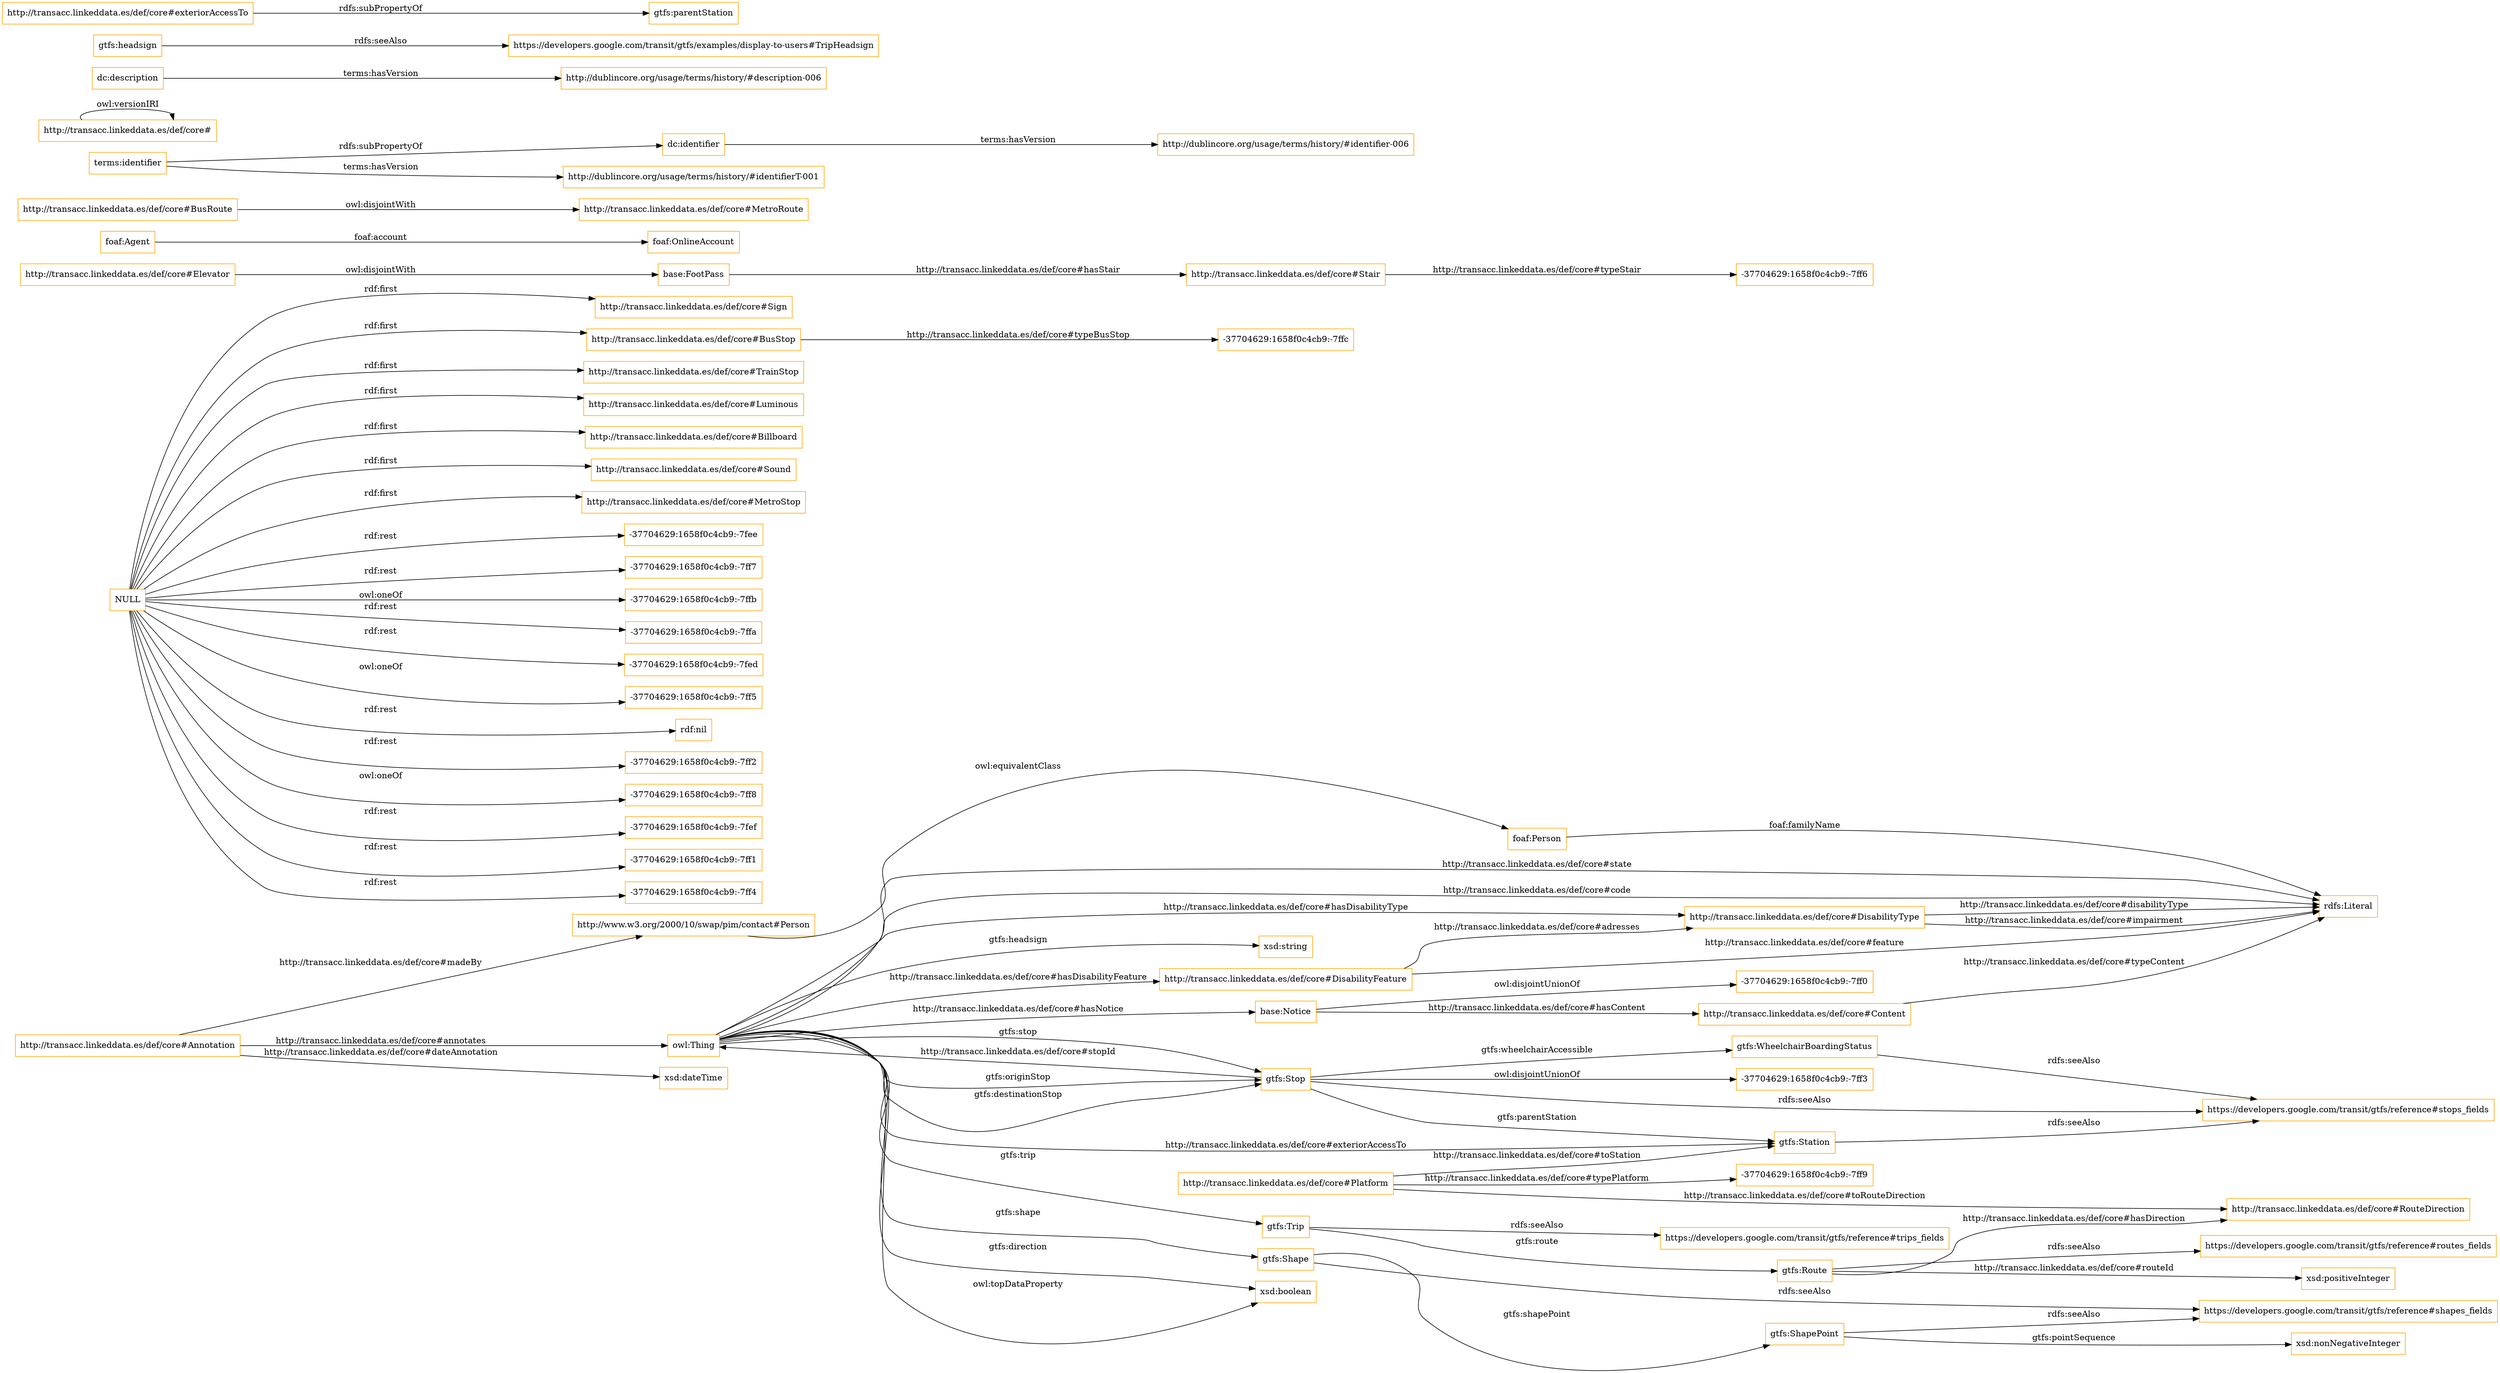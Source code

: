 digraph ar2dtool_diagram { 
rankdir=LR;
size="1501"
node [shape = rectangle, color="orange"]; "http://transacc.linkeddata.es/def/core#Annotation" "http://transacc.linkeddata.es/def/core#Sign" "http://www.w3.org/2000/10/swap/pim/contact#Person" "http://transacc.linkeddata.es/def/core#Elevator" "foaf:Agent" "http://transacc.linkeddata.es/def/core#Stair" "base:FootPass" "gtfs:Station" "http://transacc.linkeddata.es/def/core#BusStop" "http://transacc.linkeddata.es/def/core#DisabilityFeature" "http://transacc.linkeddata.es/def/core#BusRoute" "http://transacc.linkeddata.es/def/core#Platform" "http://transacc.linkeddata.es/def/core#Content" "gtfs:WheelchairBoardingStatus" "http://transacc.linkeddata.es/def/core#TrainStop" "http://transacc.linkeddata.es/def/core#Luminous" "http://transacc.linkeddata.es/def/core#Billboard" "gtfs:Shape" "http://transacc.linkeddata.es/def/core#RouteDirection" "foaf:OnlineAccount" "http://transacc.linkeddata.es/def/core#Sound" "http://transacc.linkeddata.es/def/core#MetroStop" "gtfs:Trip" "foaf:Person" "gtfs:Stop" "gtfs:ShapePoint" "http://transacc.linkeddata.es/def/core#MetroRoute" "base:Notice" "gtfs:Route" "http://transacc.linkeddata.es/def/core#DisabilityType" ; /*classes style*/
	"base:Notice" -> "-37704629:1658f0c4cb9:-7ff0" [ label = "owl:disjointUnionOf" ];
	"gtfs:Shape" -> "https://developers.google.com/transit/gtfs/reference#shapes_fields" [ label = "rdfs:seeAlso" ];
	"dc:identifier" -> "http://dublincore.org/usage/terms/history/#identifier-006" [ label = "terms:hasVersion" ];
	"gtfs:ShapePoint" -> "https://developers.google.com/transit/gtfs/reference#shapes_fields" [ label = "rdfs:seeAlso" ];
	"gtfs:Trip" -> "https://developers.google.com/transit/gtfs/reference#trips_fields" [ label = "rdfs:seeAlso" ];
	"http://transacc.linkeddata.es/def/core#" -> "http://transacc.linkeddata.es/def/core#" [ label = "owl:versionIRI" ];
	"dc:description" -> "http://dublincore.org/usage/terms/history/#description-006" [ label = "terms:hasVersion" ];
	"gtfs:headsign" -> "https://developers.google.com/transit/gtfs/examples/display-to-users#TripHeadsign" [ label = "rdfs:seeAlso" ];
	"http://transacc.linkeddata.es/def/core#exteriorAccessTo" -> "gtfs:parentStation" [ label = "rdfs:subPropertyOf" ];
	"terms:identifier" -> "dc:identifier" [ label = "rdfs:subPropertyOf" ];
	"terms:identifier" -> "http://dublincore.org/usage/terms/history/#identifierT-001" [ label = "terms:hasVersion" ];
	"gtfs:Stop" -> "https://developers.google.com/transit/gtfs/reference#stops_fields" [ label = "rdfs:seeAlso" ];
	"gtfs:Stop" -> "-37704629:1658f0c4cb9:-7ff3" [ label = "owl:disjointUnionOf" ];
	"http://transacc.linkeddata.es/def/core#Elevator" -> "base:FootPass" [ label = "owl:disjointWith" ];
	"gtfs:Station" -> "https://developers.google.com/transit/gtfs/reference#stops_fields" [ label = "rdfs:seeAlso" ];
	"NULL" -> "-37704629:1658f0c4cb9:-7fee" [ label = "rdf:rest" ];
	"NULL" -> "-37704629:1658f0c4cb9:-7ff7" [ label = "rdf:rest" ];
	"NULL" -> "-37704629:1658f0c4cb9:-7ffb" [ label = "owl:oneOf" ];
	"NULL" -> "-37704629:1658f0c4cb9:-7ffa" [ label = "rdf:rest" ];
	"NULL" -> "http://transacc.linkeddata.es/def/core#BusStop" [ label = "rdf:first" ];
	"NULL" -> "-37704629:1658f0c4cb9:-7fed" [ label = "rdf:rest" ];
	"NULL" -> "http://transacc.linkeddata.es/def/core#Luminous" [ label = "rdf:first" ];
	"NULL" -> "http://transacc.linkeddata.es/def/core#Billboard" [ label = "rdf:first" ];
	"NULL" -> "http://transacc.linkeddata.es/def/core#Sound" [ label = "rdf:first" ];
	"NULL" -> "http://transacc.linkeddata.es/def/core#Sign" [ label = "rdf:first" ];
	"NULL" -> "http://transacc.linkeddata.es/def/core#MetroStop" [ label = "rdf:first" ];
	"NULL" -> "-37704629:1658f0c4cb9:-7ff5" [ label = "owl:oneOf" ];
	"NULL" -> "rdf:nil" [ label = "rdf:rest" ];
	"NULL" -> "-37704629:1658f0c4cb9:-7ff2" [ label = "rdf:rest" ];
	"NULL" -> "-37704629:1658f0c4cb9:-7ff8" [ label = "owl:oneOf" ];
	"NULL" -> "-37704629:1658f0c4cb9:-7fef" [ label = "rdf:rest" ];
	"NULL" -> "http://transacc.linkeddata.es/def/core#TrainStop" [ label = "rdf:first" ];
	"NULL" -> "-37704629:1658f0c4cb9:-7ff1" [ label = "rdf:rest" ];
	"NULL" -> "-37704629:1658f0c4cb9:-7ff4" [ label = "rdf:rest" ];
	"http://transacc.linkeddata.es/def/core#BusRoute" -> "http://transacc.linkeddata.es/def/core#MetroRoute" [ label = "owl:disjointWith" ];
	"http://www.w3.org/2000/10/swap/pim/contact#Person" -> "foaf:Person" [ label = "owl:equivalentClass" ];
	"gtfs:Route" -> "https://developers.google.com/transit/gtfs/reference#routes_fields" [ label = "rdfs:seeAlso" ];
	"gtfs:WheelchairBoardingStatus" -> "https://developers.google.com/transit/gtfs/reference#stops_fields" [ label = "rdfs:seeAlso" ];
	"http://transacc.linkeddata.es/def/core#BusStop" -> "-37704629:1658f0c4cb9:-7ffc" [ label = "http://transacc.linkeddata.es/def/core#typeBusStop" ];
	"http://transacc.linkeddata.es/def/core#DisabilityType" -> "rdfs:Literal" [ label = "http://transacc.linkeddata.es/def/core#disabilityType" ];
	"owl:Thing" -> "http://transacc.linkeddata.es/def/core#DisabilityType" [ label = "http://transacc.linkeddata.es/def/core#hasDisabilityType" ];
	"gtfs:ShapePoint" -> "xsd:nonNegativeInteger" [ label = "gtfs:pointSequence" ];
	"http://transacc.linkeddata.es/def/core#Platform" -> "gtfs:Station" [ label = "http://transacc.linkeddata.es/def/core#toStation" ];
	"http://transacc.linkeddata.es/def/core#Platform" -> "http://transacc.linkeddata.es/def/core#RouteDirection" [ label = "http://transacc.linkeddata.es/def/core#toRouteDirection" ];
	"owl:Thing" -> "rdfs:Literal" [ label = "http://transacc.linkeddata.es/def/core#state" ];
	"gtfs:Stop" -> "gtfs:Station" [ label = "gtfs:parentStation" ];
	"gtfs:Stop" -> "owl:Thing" [ label = "http://transacc.linkeddata.es/def/core#stopId" ];
	"http://transacc.linkeddata.es/def/core#Platform" -> "-37704629:1658f0c4cb9:-7ff9" [ label = "http://transacc.linkeddata.es/def/core#typePlatform" ];
	"owl:Thing" -> "rdfs:Literal" [ label = "http://transacc.linkeddata.es/def/core#code" ];
	"foaf:Person" -> "rdfs:Literal" [ label = "foaf:familyName" ];
	"http://transacc.linkeddata.es/def/core#DisabilityType" -> "rdfs:Literal" [ label = "http://transacc.linkeddata.es/def/core#impairment" ];
	"gtfs:Shape" -> "gtfs:ShapePoint" [ label = "gtfs:shapePoint" ];
	"owl:Thing" -> "gtfs:Stop" [ label = "gtfs:originStop" ];
	"owl:Thing" -> "gtfs:Trip" [ label = "gtfs:trip" ];
	"http://transacc.linkeddata.es/def/core#Stair" -> "-37704629:1658f0c4cb9:-7ff6" [ label = "http://transacc.linkeddata.es/def/core#typeStair" ];
	"owl:Thing" -> "xsd:boolean" [ label = "gtfs:direction" ];
	"owl:Thing" -> "gtfs:Shape" [ label = "gtfs:shape" ];
	"http://transacc.linkeddata.es/def/core#Annotation" -> "xsd:dateTime" [ label = "http://transacc.linkeddata.es/def/core#dateAnnotation" ];
	"owl:Thing" -> "gtfs:Stop" [ label = "gtfs:destinationStop" ];
	"base:FootPass" -> "http://transacc.linkeddata.es/def/core#Stair" [ label = "http://transacc.linkeddata.es/def/core#hasStair" ];
	"gtfs:Stop" -> "gtfs:WheelchairBoardingStatus" [ label = "gtfs:wheelchairAccessible" ];
	"http://transacc.linkeddata.es/def/core#Annotation" -> "owl:Thing" [ label = "http://transacc.linkeddata.es/def/core#annotates" ];
	"owl:Thing" -> "gtfs:Stop" [ label = "gtfs:stop" ];
	"http://transacc.linkeddata.es/def/core#Content" -> "rdfs:Literal" [ label = "http://transacc.linkeddata.es/def/core#typeContent" ];
	"http://transacc.linkeddata.es/def/core#DisabilityFeature" -> "http://transacc.linkeddata.es/def/core#DisabilityType" [ label = "http://transacc.linkeddata.es/def/core#adresses" ];
	"http://transacc.linkeddata.es/def/core#Annotation" -> "http://www.w3.org/2000/10/swap/pim/contact#Person" [ label = "http://transacc.linkeddata.es/def/core#madeBy" ];
	"owl:Thing" -> "base:Notice" [ label = "http://transacc.linkeddata.es/def/core#hasNotice" ];
	"foaf:Agent" -> "foaf:OnlineAccount" [ label = "foaf:account" ];
	"http://transacc.linkeddata.es/def/core#DisabilityFeature" -> "rdfs:Literal" [ label = "http://transacc.linkeddata.es/def/core#feature" ];
	"gtfs:Route" -> "http://transacc.linkeddata.es/def/core#RouteDirection" [ label = "http://transacc.linkeddata.es/def/core#hasDirection" ];
	"gtfs:Route" -> "xsd:positiveInteger" [ label = "http://transacc.linkeddata.es/def/core#routeId" ];
	"gtfs:Trip" -> "gtfs:Route" [ label = "gtfs:route" ];
	"owl:Thing" -> "gtfs:Station" [ label = "http://transacc.linkeddata.es/def/core#exteriorAccessTo" ];
	"owl:Thing" -> "xsd:boolean" [ label = "owl:topDataProperty" ];
	"owl:Thing" -> "xsd:string" [ label = "gtfs:headsign" ];
	"base:Notice" -> "http://transacc.linkeddata.es/def/core#Content" [ label = "http://transacc.linkeddata.es/def/core#hasContent" ];
	"owl:Thing" -> "http://transacc.linkeddata.es/def/core#DisabilityFeature" [ label = "http://transacc.linkeddata.es/def/core#hasDisabilityFeature" ];

}
